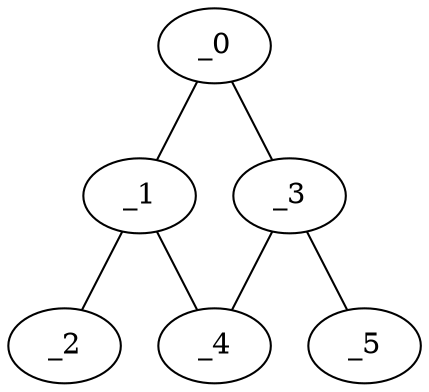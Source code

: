 graph AP1_0020 {
	_0	 [x="0.368968",
		y="0.403758"];
	_1	 [x="1.75646",
		y="2.46413"];
	_0 -- _1;
	_3	 [x="0.88",
		y="1.49"];
	_0 -- _3;
	_2	 [x="1.67856",
		y="0.686561"];
	_1 -- _2;
	_4	 [x="1.99768",
		y="2.23211"];
	_1 -- _4;
	_3 -- _4;
	_5	 [x="1.32412",
		y="1.18834"];
	_3 -- _5;
}
